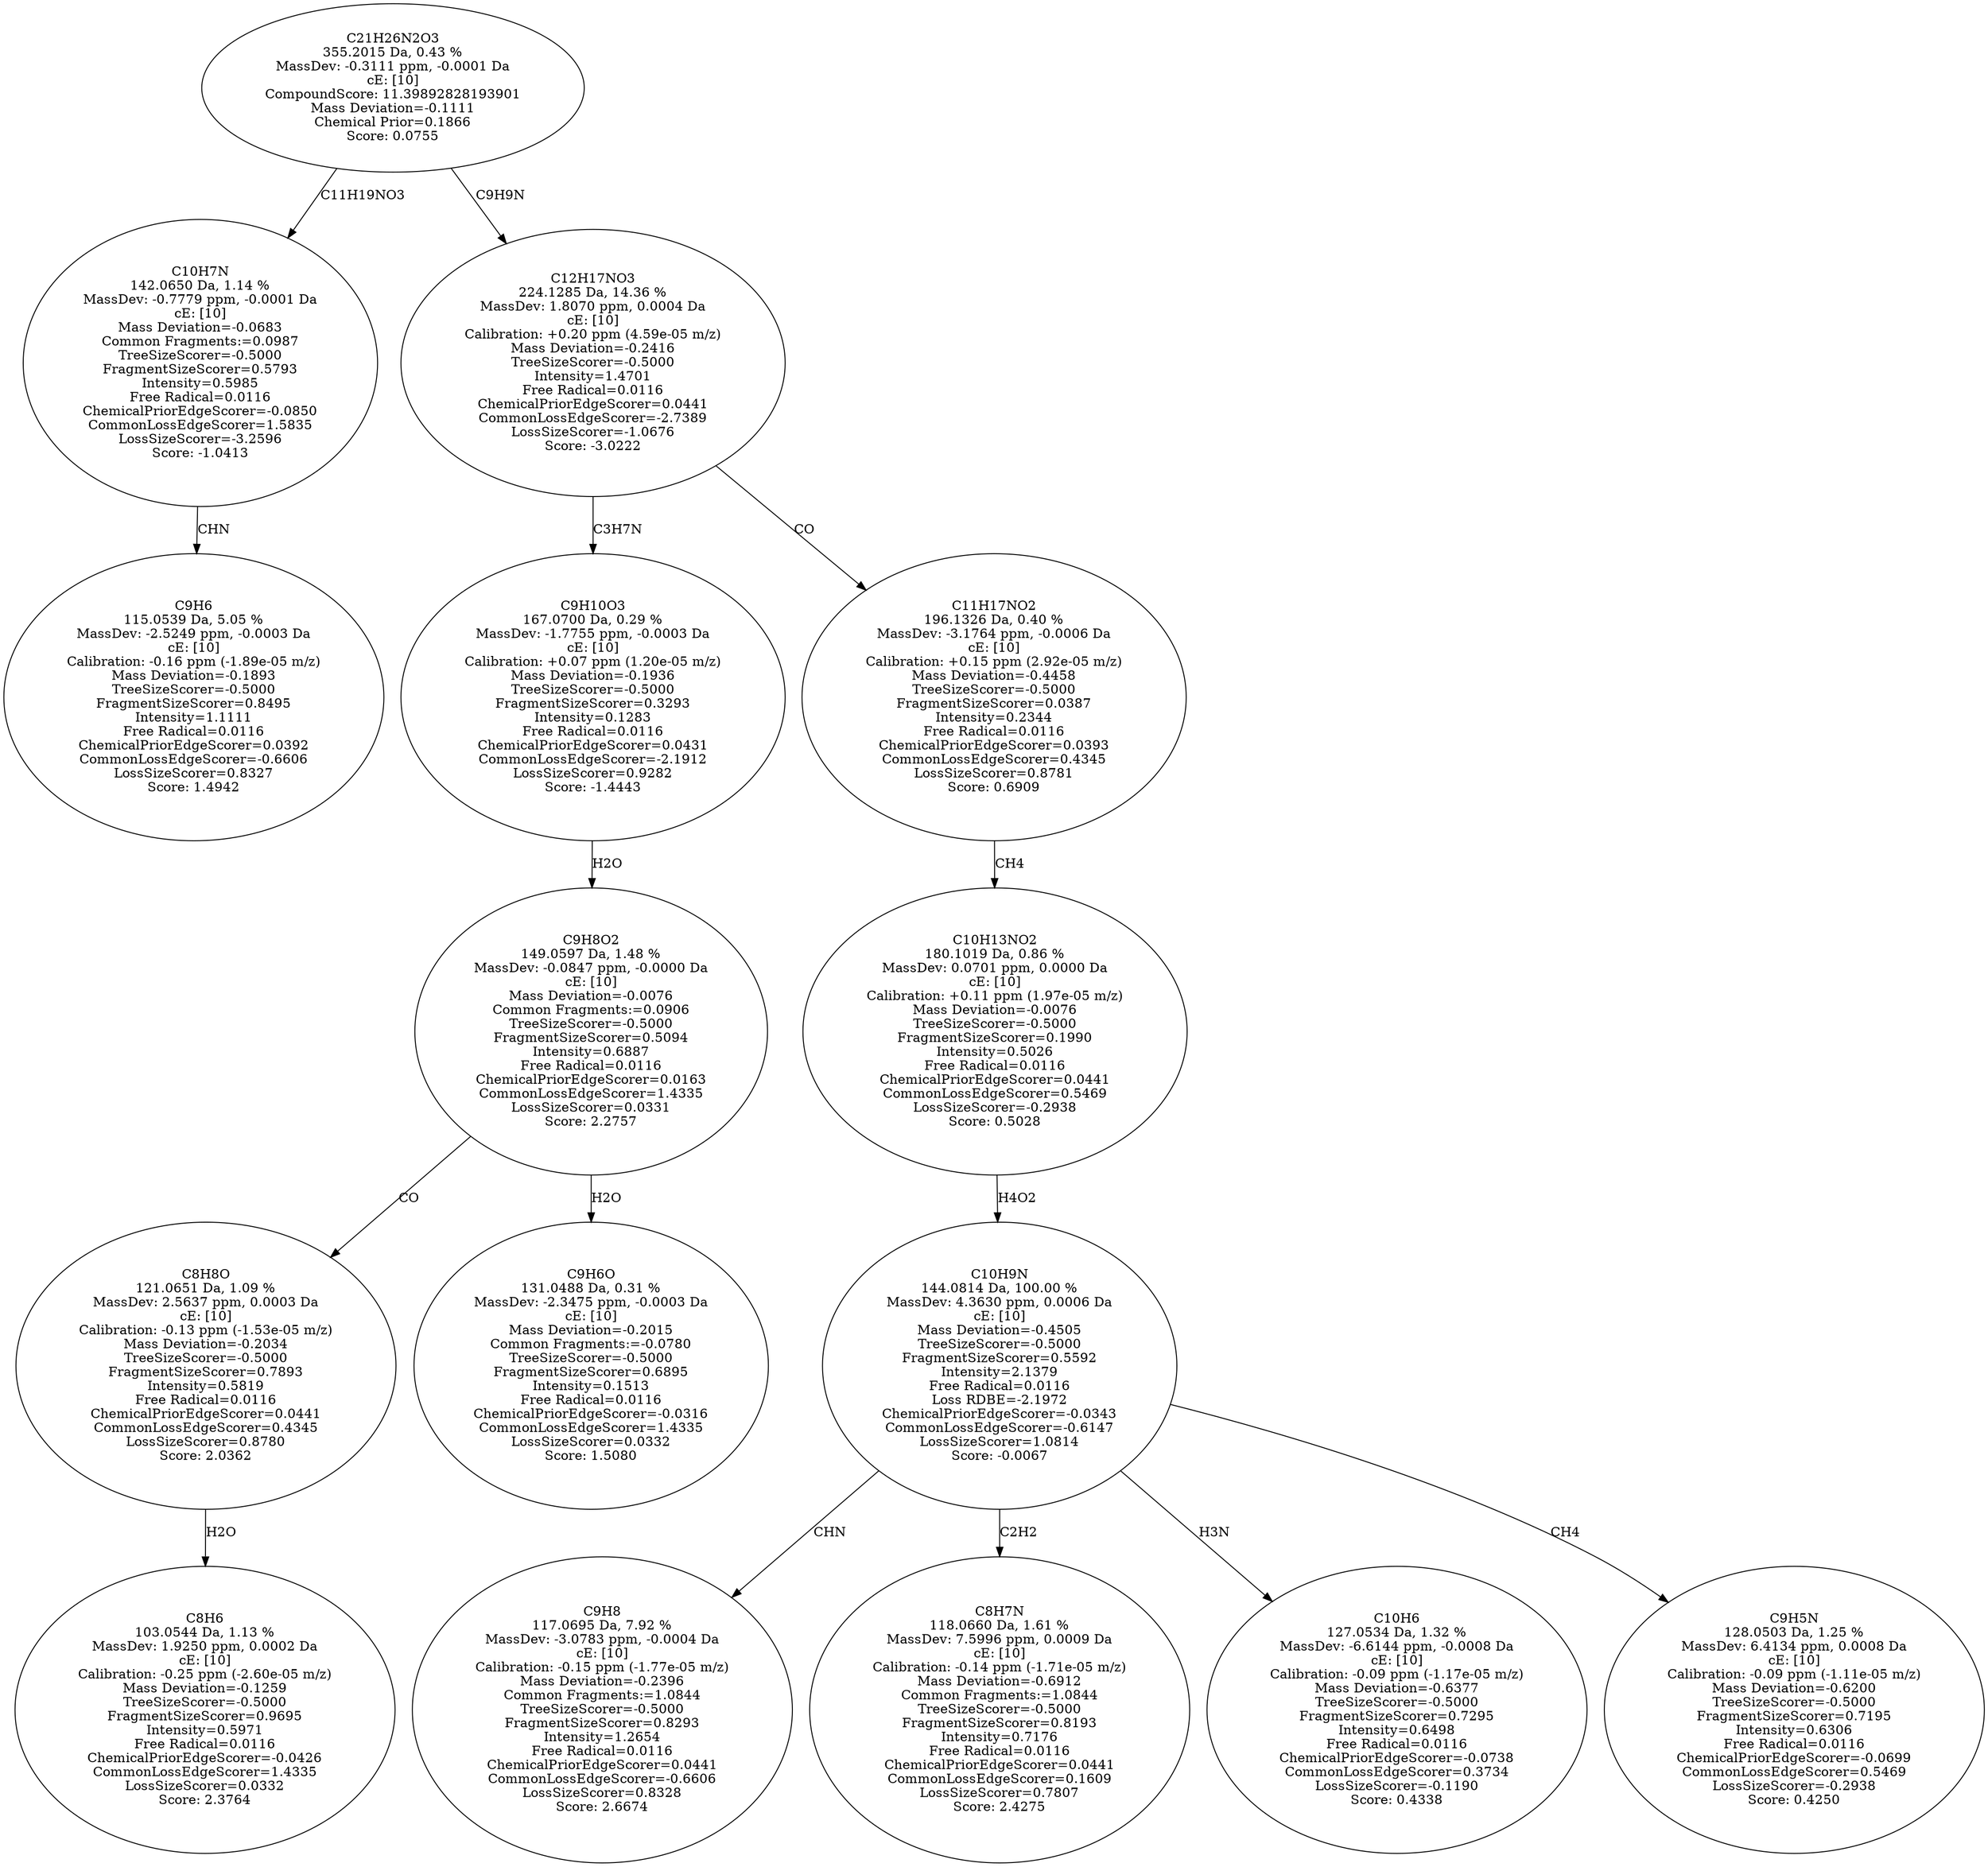 strict digraph {
v1 [label="C9H6\n115.0539 Da, 5.05 %\nMassDev: -2.5249 ppm, -0.0003 Da\ncE: [10]\nCalibration: -0.16 ppm (-1.89e-05 m/z)\nMass Deviation=-0.1893\nTreeSizeScorer=-0.5000\nFragmentSizeScorer=0.8495\nIntensity=1.1111\nFree Radical=0.0116\nChemicalPriorEdgeScorer=0.0392\nCommonLossEdgeScorer=-0.6606\nLossSizeScorer=0.8327\nScore: 1.4942"];
v2 [label="C10H7N\n142.0650 Da, 1.14 %\nMassDev: -0.7779 ppm, -0.0001 Da\ncE: [10]\nMass Deviation=-0.0683\nCommon Fragments:=0.0987\nTreeSizeScorer=-0.5000\nFragmentSizeScorer=0.5793\nIntensity=0.5985\nFree Radical=0.0116\nChemicalPriorEdgeScorer=-0.0850\nCommonLossEdgeScorer=1.5835\nLossSizeScorer=-3.2596\nScore: -1.0413"];
v3 [label="C8H6\n103.0544 Da, 1.13 %\nMassDev: 1.9250 ppm, 0.0002 Da\ncE: [10]\nCalibration: -0.25 ppm (-2.60e-05 m/z)\nMass Deviation=-0.1259\nTreeSizeScorer=-0.5000\nFragmentSizeScorer=0.9695\nIntensity=0.5971\nFree Radical=0.0116\nChemicalPriorEdgeScorer=-0.0426\nCommonLossEdgeScorer=1.4335\nLossSizeScorer=0.0332\nScore: 2.3764"];
v4 [label="C8H8O\n121.0651 Da, 1.09 %\nMassDev: 2.5637 ppm, 0.0003 Da\ncE: [10]\nCalibration: -0.13 ppm (-1.53e-05 m/z)\nMass Deviation=-0.2034\nTreeSizeScorer=-0.5000\nFragmentSizeScorer=0.7893\nIntensity=0.5819\nFree Radical=0.0116\nChemicalPriorEdgeScorer=0.0441\nCommonLossEdgeScorer=0.4345\nLossSizeScorer=0.8780\nScore: 2.0362"];
v5 [label="C9H6O\n131.0488 Da, 0.31 %\nMassDev: -2.3475 ppm, -0.0003 Da\ncE: [10]\nMass Deviation=-0.2015\nCommon Fragments:=-0.0780\nTreeSizeScorer=-0.5000\nFragmentSizeScorer=0.6895\nIntensity=0.1513\nFree Radical=0.0116\nChemicalPriorEdgeScorer=-0.0316\nCommonLossEdgeScorer=1.4335\nLossSizeScorer=0.0332\nScore: 1.5080"];
v6 [label="C9H8O2\n149.0597 Da, 1.48 %\nMassDev: -0.0847 ppm, -0.0000 Da\ncE: [10]\nMass Deviation=-0.0076\nCommon Fragments:=0.0906\nTreeSizeScorer=-0.5000\nFragmentSizeScorer=0.5094\nIntensity=0.6887\nFree Radical=0.0116\nChemicalPriorEdgeScorer=0.0163\nCommonLossEdgeScorer=1.4335\nLossSizeScorer=0.0331\nScore: 2.2757"];
v7 [label="C9H10O3\n167.0700 Da, 0.29 %\nMassDev: -1.7755 ppm, -0.0003 Da\ncE: [10]\nCalibration: +0.07 ppm (1.20e-05 m/z)\nMass Deviation=-0.1936\nTreeSizeScorer=-0.5000\nFragmentSizeScorer=0.3293\nIntensity=0.1283\nFree Radical=0.0116\nChemicalPriorEdgeScorer=0.0431\nCommonLossEdgeScorer=-2.1912\nLossSizeScorer=0.9282\nScore: -1.4443"];
v8 [label="C9H8\n117.0695 Da, 7.92 %\nMassDev: -3.0783 ppm, -0.0004 Da\ncE: [10]\nCalibration: -0.15 ppm (-1.77e-05 m/z)\nMass Deviation=-0.2396\nCommon Fragments:=1.0844\nTreeSizeScorer=-0.5000\nFragmentSizeScorer=0.8293\nIntensity=1.2654\nFree Radical=0.0116\nChemicalPriorEdgeScorer=0.0441\nCommonLossEdgeScorer=-0.6606\nLossSizeScorer=0.8328\nScore: 2.6674"];
v9 [label="C8H7N\n118.0660 Da, 1.61 %\nMassDev: 7.5996 ppm, 0.0009 Da\ncE: [10]\nCalibration: -0.14 ppm (-1.71e-05 m/z)\nMass Deviation=-0.6912\nCommon Fragments:=1.0844\nTreeSizeScorer=-0.5000\nFragmentSizeScorer=0.8193\nIntensity=0.7176\nFree Radical=0.0116\nChemicalPriorEdgeScorer=0.0441\nCommonLossEdgeScorer=0.1609\nLossSizeScorer=0.7807\nScore: 2.4275"];
v10 [label="C10H6\n127.0534 Da, 1.32 %\nMassDev: -6.6144 ppm, -0.0008 Da\ncE: [10]\nCalibration: -0.09 ppm (-1.17e-05 m/z)\nMass Deviation=-0.6377\nTreeSizeScorer=-0.5000\nFragmentSizeScorer=0.7295\nIntensity=0.6498\nFree Radical=0.0116\nChemicalPriorEdgeScorer=-0.0738\nCommonLossEdgeScorer=0.3734\nLossSizeScorer=-0.1190\nScore: 0.4338"];
v11 [label="C9H5N\n128.0503 Da, 1.25 %\nMassDev: 6.4134 ppm, 0.0008 Da\ncE: [10]\nCalibration: -0.09 ppm (-1.11e-05 m/z)\nMass Deviation=-0.6200\nTreeSizeScorer=-0.5000\nFragmentSizeScorer=0.7195\nIntensity=0.6306\nFree Radical=0.0116\nChemicalPriorEdgeScorer=-0.0699\nCommonLossEdgeScorer=0.5469\nLossSizeScorer=-0.2938\nScore: 0.4250"];
v12 [label="C10H9N\n144.0814 Da, 100.00 %\nMassDev: 4.3630 ppm, 0.0006 Da\ncE: [10]\nMass Deviation=-0.4505\nTreeSizeScorer=-0.5000\nFragmentSizeScorer=0.5592\nIntensity=2.1379\nFree Radical=0.0116\nLoss RDBE=-2.1972\nChemicalPriorEdgeScorer=-0.0343\nCommonLossEdgeScorer=-0.6147\nLossSizeScorer=1.0814\nScore: -0.0067"];
v13 [label="C10H13NO2\n180.1019 Da, 0.86 %\nMassDev: 0.0701 ppm, 0.0000 Da\ncE: [10]\nCalibration: +0.11 ppm (1.97e-05 m/z)\nMass Deviation=-0.0076\nTreeSizeScorer=-0.5000\nFragmentSizeScorer=0.1990\nIntensity=0.5026\nFree Radical=0.0116\nChemicalPriorEdgeScorer=0.0441\nCommonLossEdgeScorer=0.5469\nLossSizeScorer=-0.2938\nScore: 0.5028"];
v14 [label="C11H17NO2\n196.1326 Da, 0.40 %\nMassDev: -3.1764 ppm, -0.0006 Da\ncE: [10]\nCalibration: +0.15 ppm (2.92e-05 m/z)\nMass Deviation=-0.4458\nTreeSizeScorer=-0.5000\nFragmentSizeScorer=0.0387\nIntensity=0.2344\nFree Radical=0.0116\nChemicalPriorEdgeScorer=0.0393\nCommonLossEdgeScorer=0.4345\nLossSizeScorer=0.8781\nScore: 0.6909"];
v15 [label="C12H17NO3\n224.1285 Da, 14.36 %\nMassDev: 1.8070 ppm, 0.0004 Da\ncE: [10]\nCalibration: +0.20 ppm (4.59e-05 m/z)\nMass Deviation=-0.2416\nTreeSizeScorer=-0.5000\nIntensity=1.4701\nFree Radical=0.0116\nChemicalPriorEdgeScorer=0.0441\nCommonLossEdgeScorer=-2.7389\nLossSizeScorer=-1.0676\nScore: -3.0222"];
v16 [label="C21H26N2O3\n355.2015 Da, 0.43 %\nMassDev: -0.3111 ppm, -0.0001 Da\ncE: [10]\nCompoundScore: 11.39892828193901\nMass Deviation=-0.1111\nChemical Prior=0.1866\nScore: 0.0755"];
v2 -> v1 [label="CHN"];
v16 -> v2 [label="C11H19NO3"];
v4 -> v3 [label="H2O"];
v6 -> v4 [label="CO"];
v6 -> v5 [label="H2O"];
v7 -> v6 [label="H2O"];
v15 -> v7 [label="C3H7N"];
v12 -> v8 [label="CHN"];
v12 -> v9 [label="C2H2"];
v12 -> v10 [label="H3N"];
v12 -> v11 [label="CH4"];
v13 -> v12 [label="H4O2"];
v14 -> v13 [label="CH4"];
v15 -> v14 [label="CO"];
v16 -> v15 [label="C9H9N"];
}